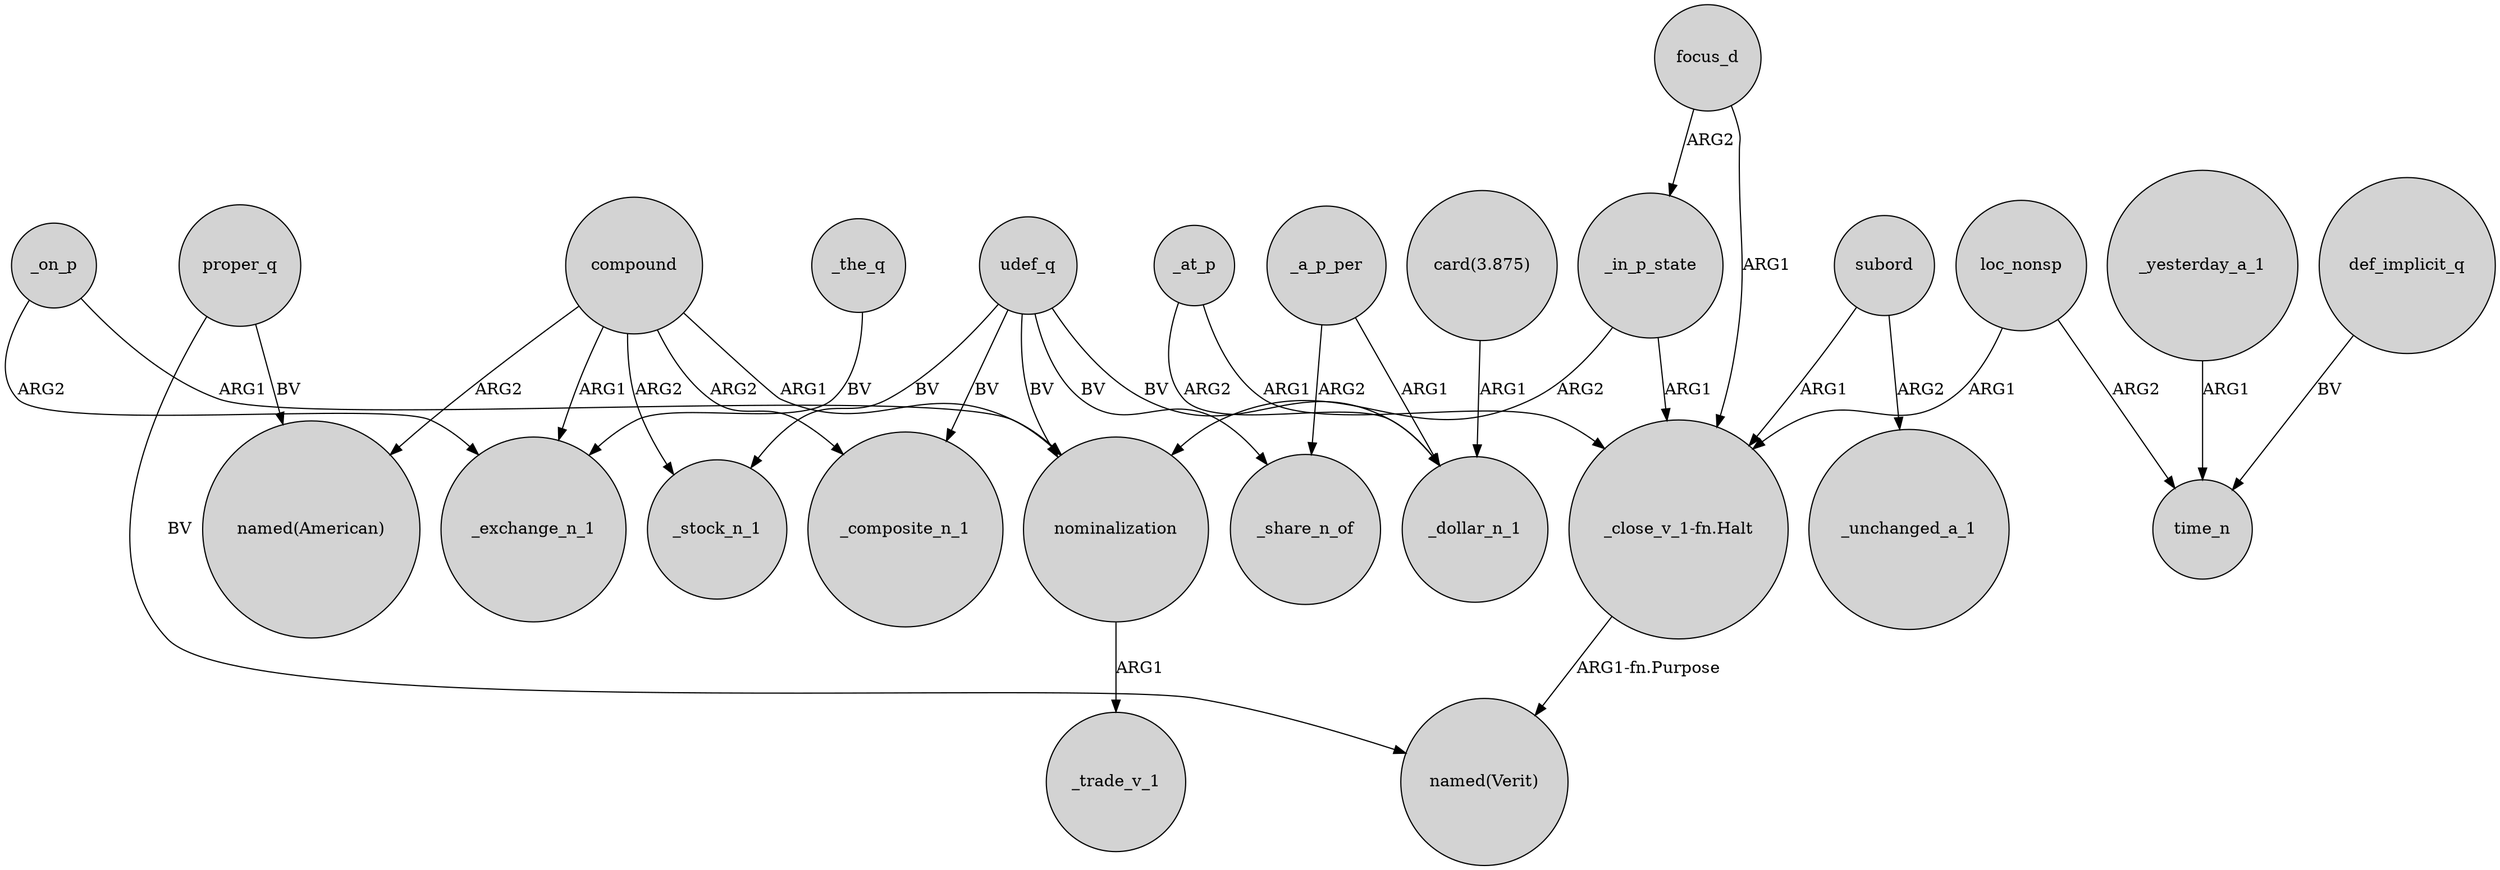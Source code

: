 digraph {
	node [shape=circle style=filled]
	_on_p -> nominalization [label=ARG1]
	_in_p_state -> nominalization [label=ARG2]
	focus_d -> "_close_v_1-fn.Halt" [label=ARG1]
	focus_d -> _in_p_state [label=ARG2]
	_in_p_state -> "_close_v_1-fn.Halt" [label=ARG1]
	proper_q -> "named(Verit)" [label=BV]
	"_close_v_1-fn.Halt" -> "named(Verit)" [label="ARG1-fn.Purpose"]
	subord -> _unchanged_a_1 [label=ARG2]
	udef_q -> nominalization [label=BV]
	subord -> "_close_v_1-fn.Halt" [label=ARG1]
	_yesterday_a_1 -> time_n [label=ARG1]
	loc_nonsp -> "_close_v_1-fn.Halt" [label=ARG1]
	_on_p -> _exchange_n_1 [label=ARG2]
	compound -> _exchange_n_1 [label=ARG1]
	compound -> nominalization [label=ARG1]
	udef_q -> _stock_n_1 [label=BV]
	_at_p -> _dollar_n_1 [label=ARG2]
	_a_p_per -> _share_n_of [label=ARG2]
	udef_q -> _share_n_of [label=BV]
	_at_p -> "_close_v_1-fn.Halt" [label=ARG1]
	compound -> _stock_n_1 [label=ARG2]
	udef_q -> _dollar_n_1 [label=BV]
	_a_p_per -> _dollar_n_1 [label=ARG1]
	udef_q -> _composite_n_1 [label=BV]
	"card(3.875)" -> _dollar_n_1 [label=ARG1]
	compound -> "named(American)" [label=ARG2]
	loc_nonsp -> time_n [label=ARG2]
	_the_q -> _exchange_n_1 [label=BV]
	proper_q -> "named(American)" [label=BV]
	compound -> _composite_n_1 [label=ARG2]
	def_implicit_q -> time_n [label=BV]
	nominalization -> _trade_v_1 [label=ARG1]
}
